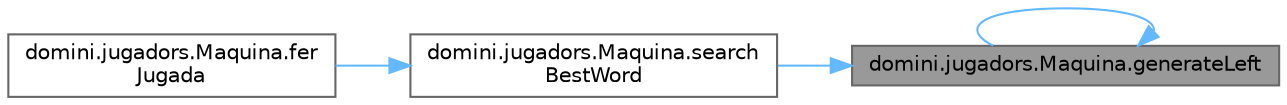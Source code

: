 digraph "domini.jugadors.Maquina.generateLeft"
{
 // INTERACTIVE_SVG=YES
 // LATEX_PDF_SIZE
  bgcolor="transparent";
  edge [fontname=Helvetica,fontsize=10,labelfontname=Helvetica,labelfontsize=10];
  node [fontname=Helvetica,fontsize=10,shape=box,height=0.2,width=0.4];
  rankdir="RL";
  Node1 [id="Node000001",label="domini.jugadors.Maquina.generateLeft",height=0.2,width=0.4,color="gray40", fillcolor="grey60", style="filled", fontcolor="black",tooltip="Genera totes les subparaules prefix possibles cap a l'esquerra d'una casella anchor."];
  Node1 -> Node1 [id="edge1_Node000001_Node000001",dir="back",color="steelblue1",style="solid",tooltip=" "];
  Node1 -> Node2 [id="edge2_Node000001_Node000002",dir="back",color="steelblue1",style="solid",tooltip=" "];
  Node2 [id="Node000002",label="domini.jugadors.Maquina.search\lBestWord",height=0.2,width=0.4,color="grey40", fillcolor="white", style="filled",URL="$classdomini_1_1jugadors_1_1_maquina.html#afe864f5cb4ab5895e149c5aad0235400",tooltip="Busca la millor paraula en una direcció específica (horitzontal o vertical)."];
  Node2 -> Node3 [id="edge3_Node000002_Node000003",dir="back",color="steelblue1",style="solid",tooltip=" "];
  Node3 [id="Node000003",label="domini.jugadors.Maquina.fer\lJugada",height=0.2,width=0.4,color="grey40", fillcolor="white", style="filled",URL="$classdomini_1_1jugadors_1_1_maquina.html#a8b1f4889bc62ca862e4f87e55c66871e",tooltip="Busca la paraula amb la puntuació més alta donats un taulell i un diccionari."];
}
